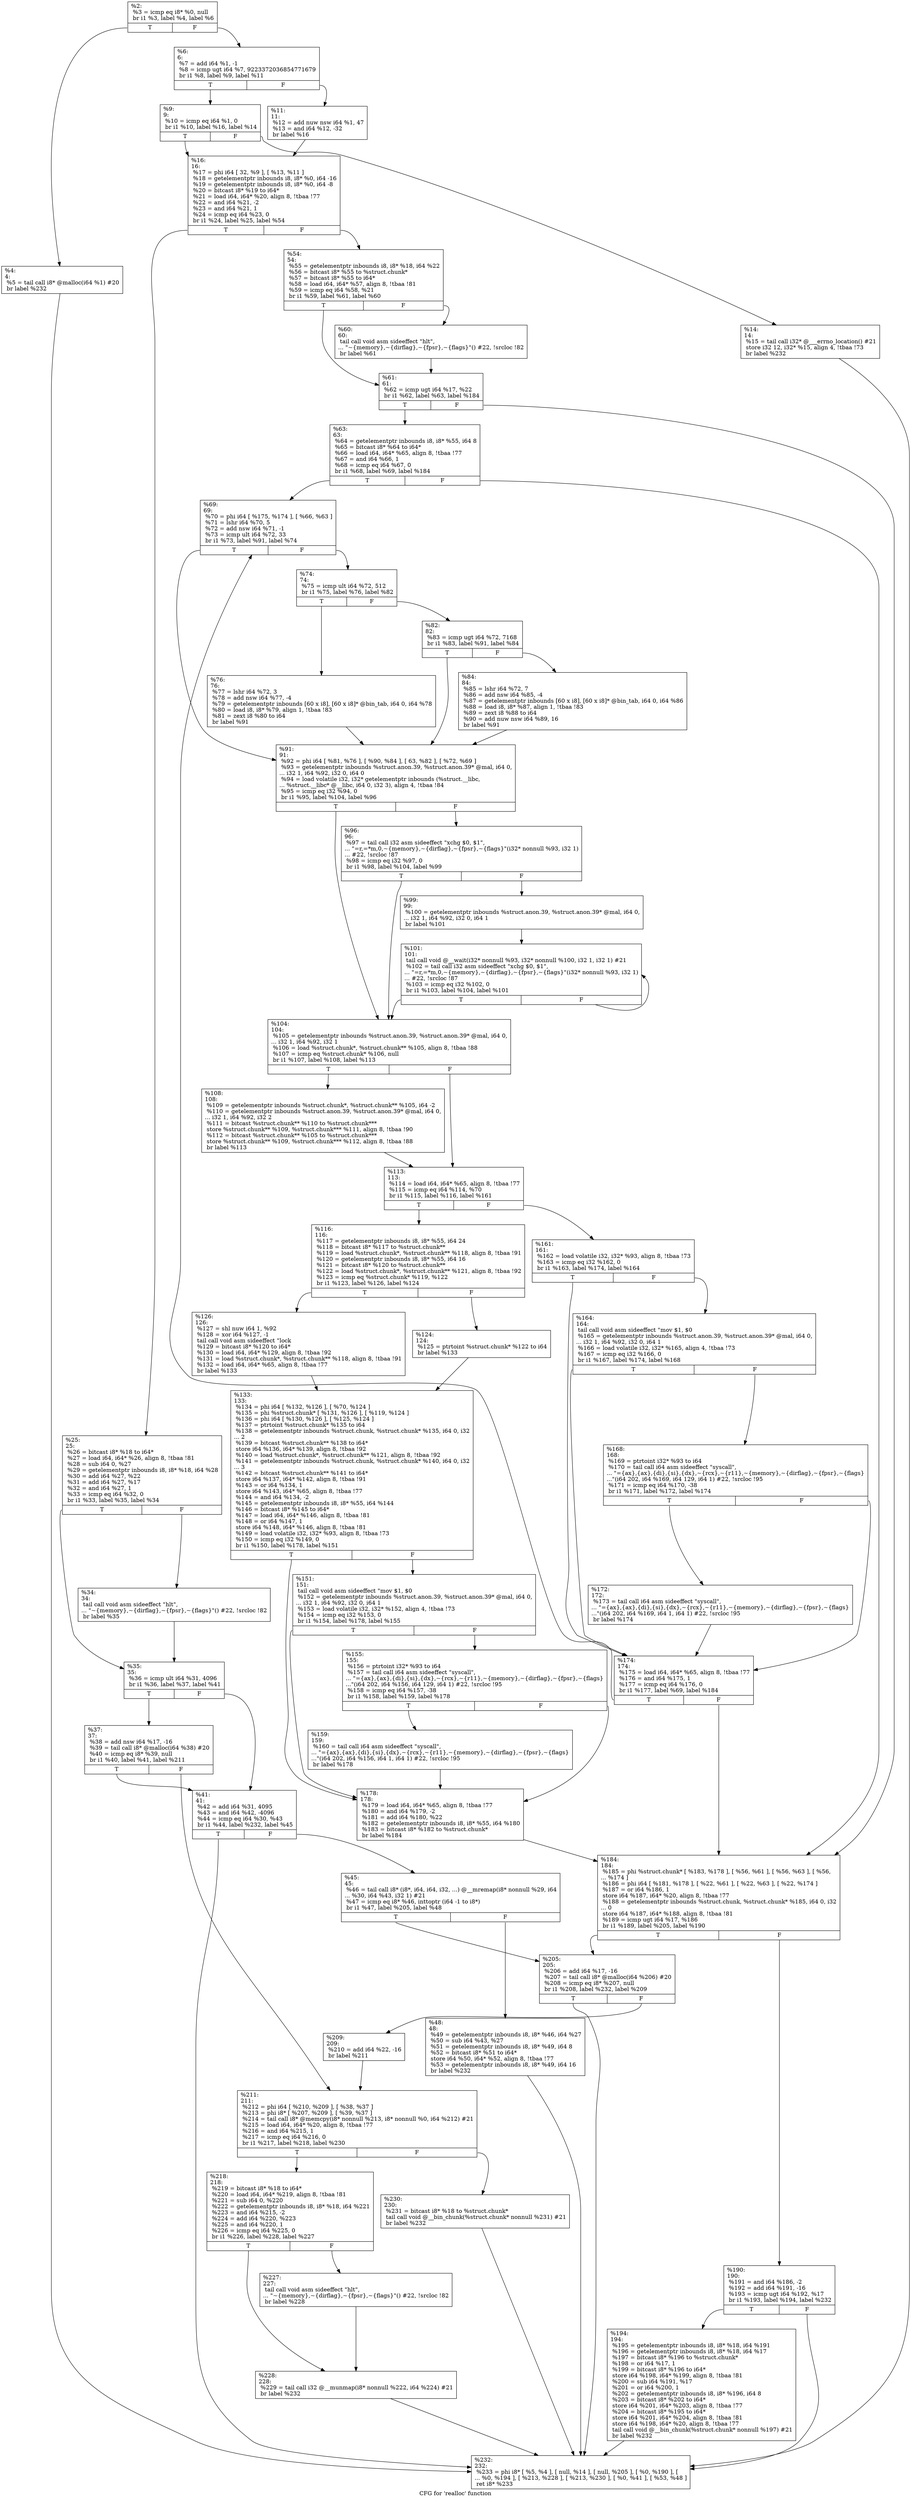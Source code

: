 digraph "CFG for 'realloc' function" {
	label="CFG for 'realloc' function";

	Node0x22fd9c0 [shape=record,label="{%2:\l  %3 = icmp eq i8* %0, null\l  br i1 %3, label %4, label %6\l|{<s0>T|<s1>F}}"];
	Node0x22fd9c0:s0 -> Node0x22fdc30;
	Node0x22fd9c0:s1 -> Node0x22fdc80;
	Node0x22fdc30 [shape=record,label="{%4:\l4:                                                \l  %5 = tail call i8* @malloc(i64 %1) #20\l  br label %232\l}"];
	Node0x22fdc30 -> Node0x22fec70;
	Node0x22fdc80 [shape=record,label="{%6:\l6:                                                \l  %7 = add i64 %1, -1\l  %8 = icmp ugt i64 %7, 9223372036854771679\l  br i1 %8, label %9, label %11\l|{<s0>T|<s1>F}}"];
	Node0x22fdc80:s0 -> Node0x22fdcd0;
	Node0x22fdc80:s1 -> Node0x22fdd20;
	Node0x22fdcd0 [shape=record,label="{%9:\l9:                                                \l  %10 = icmp eq i64 %1, 0\l  br i1 %10, label %16, label %14\l|{<s0>T|<s1>F}}"];
	Node0x22fdcd0:s0 -> Node0x22fddc0;
	Node0x22fdcd0:s1 -> Node0x22fdd70;
	Node0x22fdd20 [shape=record,label="{%11:\l11:                                               \l  %12 = add nuw nsw i64 %1, 47\l  %13 = and i64 %12, -32\l  br label %16\l}"];
	Node0x22fdd20 -> Node0x22fddc0;
	Node0x22fdd70 [shape=record,label="{%14:\l14:                                               \l  %15 = tail call i32* @___errno_location() #21\l  store i32 12, i32* %15, align 4, !tbaa !73\l  br label %232\l}"];
	Node0x22fdd70 -> Node0x22fec70;
	Node0x22fddc0 [shape=record,label="{%16:\l16:                                               \l  %17 = phi i64 [ 32, %9 ], [ %13, %11 ]\l  %18 = getelementptr inbounds i8, i8* %0, i64 -16\l  %19 = getelementptr inbounds i8, i8* %0, i64 -8\l  %20 = bitcast i8* %19 to i64*\l  %21 = load i64, i64* %20, align 8, !tbaa !77\l  %22 = and i64 %21, -2\l  %23 = and i64 %21, 1\l  %24 = icmp eq i64 %23, 0\l  br i1 %24, label %25, label %54\l|{<s0>T|<s1>F}}"];
	Node0x22fddc0:s0 -> Node0x22fde10;
	Node0x22fddc0:s1 -> Node0x22fe040;
	Node0x22fde10 [shape=record,label="{%25:\l25:                                               \l  %26 = bitcast i8* %18 to i64*\l  %27 = load i64, i64* %26, align 8, !tbaa !81\l  %28 = sub i64 0, %27\l  %29 = getelementptr inbounds i8, i8* %18, i64 %28\l  %30 = add i64 %27, %22\l  %31 = add i64 %27, %17\l  %32 = and i64 %27, 1\l  %33 = icmp eq i64 %32, 0\l  br i1 %33, label %35, label %34\l|{<s0>T|<s1>F}}"];
	Node0x22fde10:s0 -> Node0x22fdeb0;
	Node0x22fde10:s1 -> Node0x22fde60;
	Node0x22fde60 [shape=record,label="{%34:\l34:                                               \l  tail call void asm sideeffect \"hlt\",\l... \"~\{memory\},~\{dirflag\},~\{fpsr\},~\{flags\}\"() #22, !srcloc !82\l  br label %35\l}"];
	Node0x22fde60 -> Node0x22fdeb0;
	Node0x22fdeb0 [shape=record,label="{%35:\l35:                                               \l  %36 = icmp ult i64 %31, 4096\l  br i1 %36, label %37, label %41\l|{<s0>T|<s1>F}}"];
	Node0x22fdeb0:s0 -> Node0x22fdf00;
	Node0x22fdeb0:s1 -> Node0x22fdf50;
	Node0x22fdf00 [shape=record,label="{%37:\l37:                                               \l  %38 = add nsw i64 %17, -16\l  %39 = tail call i8* @malloc(i64 %38) #20\l  %40 = icmp eq i8* %39, null\l  br i1 %40, label %41, label %211\l|{<s0>T|<s1>F}}"];
	Node0x22fdf00:s0 -> Node0x22fdf50;
	Node0x22fdf00:s1 -> Node0x22feae0;
	Node0x22fdf50 [shape=record,label="{%41:\l41:                                               \l  %42 = add i64 %31, 4095\l  %43 = and i64 %42, -4096\l  %44 = icmp eq i64 %30, %43\l  br i1 %44, label %232, label %45\l|{<s0>T|<s1>F}}"];
	Node0x22fdf50:s0 -> Node0x22fec70;
	Node0x22fdf50:s1 -> Node0x22fdfa0;
	Node0x22fdfa0 [shape=record,label="{%45:\l45:                                               \l  %46 = tail call i8* (i8*, i64, i64, i32, ...) @__mremap(i8* nonnull %29, i64\l... %30, i64 %43, i32 1) #21\l  %47 = icmp eq i8* %46, inttoptr (i64 -1 to i8*)\l  br i1 %47, label %205, label %48\l|{<s0>T|<s1>F}}"];
	Node0x22fdfa0:s0 -> Node0x22fea40;
	Node0x22fdfa0:s1 -> Node0x22fdff0;
	Node0x22fdff0 [shape=record,label="{%48:\l48:                                               \l  %49 = getelementptr inbounds i8, i8* %46, i64 %27\l  %50 = sub i64 %43, %27\l  %51 = getelementptr inbounds i8, i8* %49, i64 8\l  %52 = bitcast i8* %51 to i64*\l  store i64 %50, i64* %52, align 8, !tbaa !77\l  %53 = getelementptr inbounds i8, i8* %49, i64 16\l  br label %232\l}"];
	Node0x22fdff0 -> Node0x22fec70;
	Node0x22fe040 [shape=record,label="{%54:\l54:                                               \l  %55 = getelementptr inbounds i8, i8* %18, i64 %22\l  %56 = bitcast i8* %55 to %struct.chunk*\l  %57 = bitcast i8* %55 to i64*\l  %58 = load i64, i64* %57, align 8, !tbaa !81\l  %59 = icmp eq i64 %58, %21\l  br i1 %59, label %61, label %60\l|{<s0>T|<s1>F}}"];
	Node0x22fe040:s0 -> Node0x22fe0e0;
	Node0x22fe040:s1 -> Node0x22fe090;
	Node0x22fe090 [shape=record,label="{%60:\l60:                                               \l  tail call void asm sideeffect \"hlt\",\l... \"~\{memory\},~\{dirflag\},~\{fpsr\},~\{flags\}\"() #22, !srcloc !82\l  br label %61\l}"];
	Node0x22fe090 -> Node0x22fe0e0;
	Node0x22fe0e0 [shape=record,label="{%61:\l61:                                               \l  %62 = icmp ugt i64 %17, %22\l  br i1 %62, label %63, label %184\l|{<s0>T|<s1>F}}"];
	Node0x22fe0e0:s0 -> Node0x22fe130;
	Node0x22fe0e0:s1 -> Node0x22fe950;
	Node0x22fe130 [shape=record,label="{%63:\l63:                                               \l  %64 = getelementptr inbounds i8, i8* %55, i64 8\l  %65 = bitcast i8* %64 to i64*\l  %66 = load i64, i64* %65, align 8, !tbaa !77\l  %67 = and i64 %66, 1\l  %68 = icmp eq i64 %67, 0\l  br i1 %68, label %69, label %184\l|{<s0>T|<s1>F}}"];
	Node0x22fe130:s0 -> Node0x22fe180;
	Node0x22fe130:s1 -> Node0x22fe950;
	Node0x22fe180 [shape=record,label="{%69:\l69:                                               \l  %70 = phi i64 [ %175, %174 ], [ %66, %63 ]\l  %71 = lshr i64 %70, 5\l  %72 = add nsw i64 %71, -1\l  %73 = icmp ult i64 %72, 33\l  br i1 %73, label %91, label %74\l|{<s0>T|<s1>F}}"];
	Node0x22fe180:s0 -> Node0x22fe310;
	Node0x22fe180:s1 -> Node0x22fe1d0;
	Node0x22fe1d0 [shape=record,label="{%74:\l74:                                               \l  %75 = icmp ult i64 %72, 512\l  br i1 %75, label %76, label %82\l|{<s0>T|<s1>F}}"];
	Node0x22fe1d0:s0 -> Node0x22fe220;
	Node0x22fe1d0:s1 -> Node0x22fe270;
	Node0x22fe220 [shape=record,label="{%76:\l76:                                               \l  %77 = lshr i64 %72, 3\l  %78 = add nsw i64 %77, -4\l  %79 = getelementptr inbounds [60 x i8], [60 x i8]* @bin_tab, i64 0, i64 %78\l  %80 = load i8, i8* %79, align 1, !tbaa !83\l  %81 = zext i8 %80 to i64\l  br label %91\l}"];
	Node0x22fe220 -> Node0x22fe310;
	Node0x22fe270 [shape=record,label="{%82:\l82:                                               \l  %83 = icmp ugt i64 %72, 7168\l  br i1 %83, label %91, label %84\l|{<s0>T|<s1>F}}"];
	Node0x22fe270:s0 -> Node0x22fe310;
	Node0x22fe270:s1 -> Node0x22fe2c0;
	Node0x22fe2c0 [shape=record,label="{%84:\l84:                                               \l  %85 = lshr i64 %72, 7\l  %86 = add nsw i64 %85, -4\l  %87 = getelementptr inbounds [60 x i8], [60 x i8]* @bin_tab, i64 0, i64 %86\l  %88 = load i8, i8* %87, align 1, !tbaa !83\l  %89 = zext i8 %88 to i64\l  %90 = add nuw nsw i64 %89, 16\l  br label %91\l}"];
	Node0x22fe2c0 -> Node0x22fe310;
	Node0x22fe310 [shape=record,label="{%91:\l91:                                               \l  %92 = phi i64 [ %81, %76 ], [ %90, %84 ], [ 63, %82 ], [ %72, %69 ]\l  %93 = getelementptr inbounds %struct.anon.39, %struct.anon.39* @mal, i64 0,\l... i32 1, i64 %92, i32 0, i64 0\l  %94 = load volatile i32, i32* getelementptr inbounds (%struct.__libc,\l... %struct.__libc* @__libc, i64 0, i32 3), align 4, !tbaa !84\l  %95 = icmp eq i32 %94, 0\l  br i1 %95, label %104, label %96\l|{<s0>T|<s1>F}}"];
	Node0x22fe310:s0 -> Node0x22fe450;
	Node0x22fe310:s1 -> Node0x22fe360;
	Node0x22fe360 [shape=record,label="{%96:\l96:                                               \l  %97 = tail call i32 asm sideeffect \"xchg $0, $1\",\l... \"=r,=*m,0,~\{memory\},~\{dirflag\},~\{fpsr\},~\{flags\}\"(i32* nonnull %93, i32 1)\l... #22, !srcloc !87\l  %98 = icmp eq i32 %97, 0\l  br i1 %98, label %104, label %99\l|{<s0>T|<s1>F}}"];
	Node0x22fe360:s0 -> Node0x22fe450;
	Node0x22fe360:s1 -> Node0x22fe3b0;
	Node0x22fe3b0 [shape=record,label="{%99:\l99:                                               \l  %100 = getelementptr inbounds %struct.anon.39, %struct.anon.39* @mal, i64 0,\l... i32 1, i64 %92, i32 0, i64 1\l  br label %101\l}"];
	Node0x22fe3b0 -> Node0x22fe400;
	Node0x22fe400 [shape=record,label="{%101:\l101:                                              \l  tail call void @__wait(i32* nonnull %93, i32* nonnull %100, i32 1, i32 1) #21\l  %102 = tail call i32 asm sideeffect \"xchg $0, $1\",\l... \"=r,=*m,0,~\{memory\},~\{dirflag\},~\{fpsr\},~\{flags\}\"(i32* nonnull %93, i32 1)\l... #22, !srcloc !87\l  %103 = icmp eq i32 %102, 0\l  br i1 %103, label %104, label %101\l|{<s0>T|<s1>F}}"];
	Node0x22fe400:s0 -> Node0x22fe450;
	Node0x22fe400:s1 -> Node0x22fe400;
	Node0x22fe450 [shape=record,label="{%104:\l104:                                              \l  %105 = getelementptr inbounds %struct.anon.39, %struct.anon.39* @mal, i64 0,\l... i32 1, i64 %92, i32 1\l  %106 = load %struct.chunk*, %struct.chunk** %105, align 8, !tbaa !88\l  %107 = icmp eq %struct.chunk* %106, null\l  br i1 %107, label %108, label %113\l|{<s0>T|<s1>F}}"];
	Node0x22fe450:s0 -> Node0x22fe4a0;
	Node0x22fe450:s1 -> Node0x22fe4f0;
	Node0x22fe4a0 [shape=record,label="{%108:\l108:                                              \l  %109 = getelementptr inbounds %struct.chunk*, %struct.chunk** %105, i64 -2\l  %110 = getelementptr inbounds %struct.anon.39, %struct.anon.39* @mal, i64 0,\l... i32 1, i64 %92, i32 2\l  %111 = bitcast %struct.chunk** %110 to %struct.chunk***\l  store %struct.chunk** %109, %struct.chunk*** %111, align 8, !tbaa !90\l  %112 = bitcast %struct.chunk** %105 to %struct.chunk***\l  store %struct.chunk** %109, %struct.chunk*** %112, align 8, !tbaa !88\l  br label %113\l}"];
	Node0x22fe4a0 -> Node0x22fe4f0;
	Node0x22fe4f0 [shape=record,label="{%113:\l113:                                              \l  %114 = load i64, i64* %65, align 8, !tbaa !77\l  %115 = icmp eq i64 %114, %70\l  br i1 %115, label %116, label %161\l|{<s0>T|<s1>F}}"];
	Node0x22fe4f0:s0 -> Node0x22fe540;
	Node0x22fe4f0:s1 -> Node0x22fe770;
	Node0x22fe540 [shape=record,label="{%116:\l116:                                              \l  %117 = getelementptr inbounds i8, i8* %55, i64 24\l  %118 = bitcast i8* %117 to %struct.chunk**\l  %119 = load %struct.chunk*, %struct.chunk** %118, align 8, !tbaa !91\l  %120 = getelementptr inbounds i8, i8* %55, i64 16\l  %121 = bitcast i8* %120 to %struct.chunk**\l  %122 = load %struct.chunk*, %struct.chunk** %121, align 8, !tbaa !92\l  %123 = icmp eq %struct.chunk* %119, %122\l  br i1 %123, label %126, label %124\l|{<s0>T|<s1>F}}"];
	Node0x22fe540:s0 -> Node0x22fe5e0;
	Node0x22fe540:s1 -> Node0x22fe590;
	Node0x22fe590 [shape=record,label="{%124:\l124:                                              \l  %125 = ptrtoint %struct.chunk* %122 to i64\l  br label %133\l}"];
	Node0x22fe590 -> Node0x22fe630;
	Node0x22fe5e0 [shape=record,label="{%126:\l126:                                              \l  %127 = shl nuw i64 1, %92\l  %128 = xor i64 %127, -1\l  tail call void asm sideeffect \"lock \l  %129 = bitcast i8* %120 to i64*\l  %130 = load i64, i64* %129, align 8, !tbaa !92\l  %131 = load %struct.chunk*, %struct.chunk** %118, align 8, !tbaa !91\l  %132 = load i64, i64* %65, align 8, !tbaa !77\l  br label %133\l}"];
	Node0x22fe5e0 -> Node0x22fe630;
	Node0x22fe630 [shape=record,label="{%133:\l133:                                              \l  %134 = phi i64 [ %132, %126 ], [ %70, %124 ]\l  %135 = phi %struct.chunk* [ %131, %126 ], [ %119, %124 ]\l  %136 = phi i64 [ %130, %126 ], [ %125, %124 ]\l  %137 = ptrtoint %struct.chunk* %135 to i64\l  %138 = getelementptr inbounds %struct.chunk, %struct.chunk* %135, i64 0, i32\l... 2\l  %139 = bitcast %struct.chunk** %138 to i64*\l  store i64 %136, i64* %139, align 8, !tbaa !92\l  %140 = load %struct.chunk*, %struct.chunk** %121, align 8, !tbaa !92\l  %141 = getelementptr inbounds %struct.chunk, %struct.chunk* %140, i64 0, i32\l... 3\l  %142 = bitcast %struct.chunk** %141 to i64*\l  store i64 %137, i64* %142, align 8, !tbaa !91\l  %143 = or i64 %134, 1\l  store i64 %143, i64* %65, align 8, !tbaa !77\l  %144 = and i64 %134, -2\l  %145 = getelementptr inbounds i8, i8* %55, i64 %144\l  %146 = bitcast i8* %145 to i64*\l  %147 = load i64, i64* %146, align 8, !tbaa !81\l  %148 = or i64 %147, 1\l  store i64 %148, i64* %146, align 8, !tbaa !81\l  %149 = load volatile i32, i32* %93, align 8, !tbaa !73\l  %150 = icmp eq i32 %149, 0\l  br i1 %150, label %178, label %151\l|{<s0>T|<s1>F}}"];
	Node0x22fe630:s0 -> Node0x22fe900;
	Node0x22fe630:s1 -> Node0x22fe680;
	Node0x22fe680 [shape=record,label="{%151:\l151:                                              \l  tail call void asm sideeffect \"mov $1, $0 \l  %152 = getelementptr inbounds %struct.anon.39, %struct.anon.39* @mal, i64 0,\l... i32 1, i64 %92, i32 0, i64 1\l  %153 = load volatile i32, i32* %152, align 4, !tbaa !73\l  %154 = icmp eq i32 %153, 0\l  br i1 %154, label %178, label %155\l|{<s0>T|<s1>F}}"];
	Node0x22fe680:s0 -> Node0x22fe900;
	Node0x22fe680:s1 -> Node0x22fe6d0;
	Node0x22fe6d0 [shape=record,label="{%155:\l155:                                              \l  %156 = ptrtoint i32* %93 to i64\l  %157 = tail call i64 asm sideeffect \"syscall\",\l... \"=\{ax\},\{ax\},\{di\},\{si\},\{dx\},~\{rcx\},~\{r11\},~\{memory\},~\{dirflag\},~\{fpsr\},~\{flags\}\l...\"(i64 202, i64 %156, i64 129, i64 1) #22, !srcloc !95\l  %158 = icmp eq i64 %157, -38\l  br i1 %158, label %159, label %178\l|{<s0>T|<s1>F}}"];
	Node0x22fe6d0:s0 -> Node0x22fe720;
	Node0x22fe6d0:s1 -> Node0x22fe900;
	Node0x22fe720 [shape=record,label="{%159:\l159:                                              \l  %160 = tail call i64 asm sideeffect \"syscall\",\l... \"=\{ax\},\{ax\},\{di\},\{si\},\{dx\},~\{rcx\},~\{r11\},~\{memory\},~\{dirflag\},~\{fpsr\},~\{flags\}\l...\"(i64 202, i64 %156, i64 1, i64 1) #22, !srcloc !95\l  br label %178\l}"];
	Node0x22fe720 -> Node0x22fe900;
	Node0x22fe770 [shape=record,label="{%161:\l161:                                              \l  %162 = load volatile i32, i32* %93, align 8, !tbaa !73\l  %163 = icmp eq i32 %162, 0\l  br i1 %163, label %174, label %164\l|{<s0>T|<s1>F}}"];
	Node0x22fe770:s0 -> Node0x22fe8b0;
	Node0x22fe770:s1 -> Node0x22fe7c0;
	Node0x22fe7c0 [shape=record,label="{%164:\l164:                                              \l  tail call void asm sideeffect \"mov $1, $0 \l  %165 = getelementptr inbounds %struct.anon.39, %struct.anon.39* @mal, i64 0,\l... i32 1, i64 %92, i32 0, i64 1\l  %166 = load volatile i32, i32* %165, align 4, !tbaa !73\l  %167 = icmp eq i32 %166, 0\l  br i1 %167, label %174, label %168\l|{<s0>T|<s1>F}}"];
	Node0x22fe7c0:s0 -> Node0x22fe8b0;
	Node0x22fe7c0:s1 -> Node0x22fe810;
	Node0x22fe810 [shape=record,label="{%168:\l168:                                              \l  %169 = ptrtoint i32* %93 to i64\l  %170 = tail call i64 asm sideeffect \"syscall\",\l... \"=\{ax\},\{ax\},\{di\},\{si\},\{dx\},~\{rcx\},~\{r11\},~\{memory\},~\{dirflag\},~\{fpsr\},~\{flags\}\l...\"(i64 202, i64 %169, i64 129, i64 1) #22, !srcloc !95\l  %171 = icmp eq i64 %170, -38\l  br i1 %171, label %172, label %174\l|{<s0>T|<s1>F}}"];
	Node0x22fe810:s0 -> Node0x22fe860;
	Node0x22fe810:s1 -> Node0x22fe8b0;
	Node0x22fe860 [shape=record,label="{%172:\l172:                                              \l  %173 = tail call i64 asm sideeffect \"syscall\",\l... \"=\{ax\},\{ax\},\{di\},\{si\},\{dx\},~\{rcx\},~\{r11\},~\{memory\},~\{dirflag\},~\{fpsr\},~\{flags\}\l...\"(i64 202, i64 %169, i64 1, i64 1) #22, !srcloc !95\l  br label %174\l}"];
	Node0x22fe860 -> Node0x22fe8b0;
	Node0x22fe8b0 [shape=record,label="{%174:\l174:                                              \l  %175 = load i64, i64* %65, align 8, !tbaa !77\l  %176 = and i64 %175, 1\l  %177 = icmp eq i64 %176, 0\l  br i1 %177, label %69, label %184\l|{<s0>T|<s1>F}}"];
	Node0x22fe8b0:s0 -> Node0x22fe180;
	Node0x22fe8b0:s1 -> Node0x22fe950;
	Node0x22fe900 [shape=record,label="{%178:\l178:                                              \l  %179 = load i64, i64* %65, align 8, !tbaa !77\l  %180 = and i64 %179, -2\l  %181 = add i64 %180, %22\l  %182 = getelementptr inbounds i8, i8* %55, i64 %180\l  %183 = bitcast i8* %182 to %struct.chunk*\l  br label %184\l}"];
	Node0x22fe900 -> Node0x22fe950;
	Node0x22fe950 [shape=record,label="{%184:\l184:                                              \l  %185 = phi %struct.chunk* [ %183, %178 ], [ %56, %61 ], [ %56, %63 ], [ %56,\l... %174 ]\l  %186 = phi i64 [ %181, %178 ], [ %22, %61 ], [ %22, %63 ], [ %22, %174 ]\l  %187 = or i64 %186, 1\l  store i64 %187, i64* %20, align 8, !tbaa !77\l  %188 = getelementptr inbounds %struct.chunk, %struct.chunk* %185, i64 0, i32\l... 0\l  store i64 %187, i64* %188, align 8, !tbaa !81\l  %189 = icmp ugt i64 %17, %186\l  br i1 %189, label %205, label %190\l|{<s0>T|<s1>F}}"];
	Node0x22fe950:s0 -> Node0x22fea40;
	Node0x22fe950:s1 -> Node0x22fe9a0;
	Node0x22fe9a0 [shape=record,label="{%190:\l190:                                              \l  %191 = and i64 %186, -2\l  %192 = add i64 %191, -16\l  %193 = icmp ugt i64 %192, %17\l  br i1 %193, label %194, label %232\l|{<s0>T|<s1>F}}"];
	Node0x22fe9a0:s0 -> Node0x22fe9f0;
	Node0x22fe9a0:s1 -> Node0x22fec70;
	Node0x22fe9f0 [shape=record,label="{%194:\l194:                                              \l  %195 = getelementptr inbounds i8, i8* %18, i64 %191\l  %196 = getelementptr inbounds i8, i8* %18, i64 %17\l  %197 = bitcast i8* %196 to %struct.chunk*\l  %198 = or i64 %17, 1\l  %199 = bitcast i8* %196 to i64*\l  store i64 %198, i64* %199, align 8, !tbaa !81\l  %200 = sub i64 %191, %17\l  %201 = or i64 %200, 1\l  %202 = getelementptr inbounds i8, i8* %196, i64 8\l  %203 = bitcast i8* %202 to i64*\l  store i64 %201, i64* %203, align 8, !tbaa !77\l  %204 = bitcast i8* %195 to i64*\l  store i64 %201, i64* %204, align 8, !tbaa !81\l  store i64 %198, i64* %20, align 8, !tbaa !77\l  tail call void @__bin_chunk(%struct.chunk* nonnull %197) #21\l  br label %232\l}"];
	Node0x22fe9f0 -> Node0x22fec70;
	Node0x22fea40 [shape=record,label="{%205:\l205:                                              \l  %206 = add i64 %17, -16\l  %207 = tail call i8* @malloc(i64 %206) #20\l  %208 = icmp eq i8* %207, null\l  br i1 %208, label %232, label %209\l|{<s0>T|<s1>F}}"];
	Node0x22fea40:s0 -> Node0x22fec70;
	Node0x22fea40:s1 -> Node0x22fea90;
	Node0x22fea90 [shape=record,label="{%209:\l209:                                              \l  %210 = add i64 %22, -16\l  br label %211\l}"];
	Node0x22fea90 -> Node0x22feae0;
	Node0x22feae0 [shape=record,label="{%211:\l211:                                              \l  %212 = phi i64 [ %210, %209 ], [ %38, %37 ]\l  %213 = phi i8* [ %207, %209 ], [ %39, %37 ]\l  %214 = tail call i8* @memcpy(i8* nonnull %213, i8* nonnull %0, i64 %212) #21\l  %215 = load i64, i64* %20, align 8, !tbaa !77\l  %216 = and i64 %215, 1\l  %217 = icmp eq i64 %216, 0\l  br i1 %217, label %218, label %230\l|{<s0>T|<s1>F}}"];
	Node0x22feae0:s0 -> Node0x22feb30;
	Node0x22feae0:s1 -> Node0x22fec20;
	Node0x22feb30 [shape=record,label="{%218:\l218:                                              \l  %219 = bitcast i8* %18 to i64*\l  %220 = load i64, i64* %219, align 8, !tbaa !81\l  %221 = sub i64 0, %220\l  %222 = getelementptr inbounds i8, i8* %18, i64 %221\l  %223 = and i64 %215, -2\l  %224 = add i64 %220, %223\l  %225 = and i64 %220, 1\l  %226 = icmp eq i64 %225, 0\l  br i1 %226, label %228, label %227\l|{<s0>T|<s1>F}}"];
	Node0x22feb30:s0 -> Node0x22febd0;
	Node0x22feb30:s1 -> Node0x22feb80;
	Node0x22feb80 [shape=record,label="{%227:\l227:                                              \l  tail call void asm sideeffect \"hlt\",\l... \"~\{memory\},~\{dirflag\},~\{fpsr\},~\{flags\}\"() #22, !srcloc !82\l  br label %228\l}"];
	Node0x22feb80 -> Node0x22febd0;
	Node0x22febd0 [shape=record,label="{%228:\l228:                                              \l  %229 = tail call i32 @__munmap(i8* nonnull %222, i64 %224) #21\l  br label %232\l}"];
	Node0x22febd0 -> Node0x22fec70;
	Node0x22fec20 [shape=record,label="{%230:\l230:                                              \l  %231 = bitcast i8* %18 to %struct.chunk*\l  tail call void @__bin_chunk(%struct.chunk* nonnull %231) #21\l  br label %232\l}"];
	Node0x22fec20 -> Node0x22fec70;
	Node0x22fec70 [shape=record,label="{%232:\l232:                                              \l  %233 = phi i8* [ %5, %4 ], [ null, %14 ], [ null, %205 ], [ %0, %190 ], [\l... %0, %194 ], [ %213, %228 ], [ %213, %230 ], [ %0, %41 ], [ %53, %48 ]\l  ret i8* %233\l}"];
}
